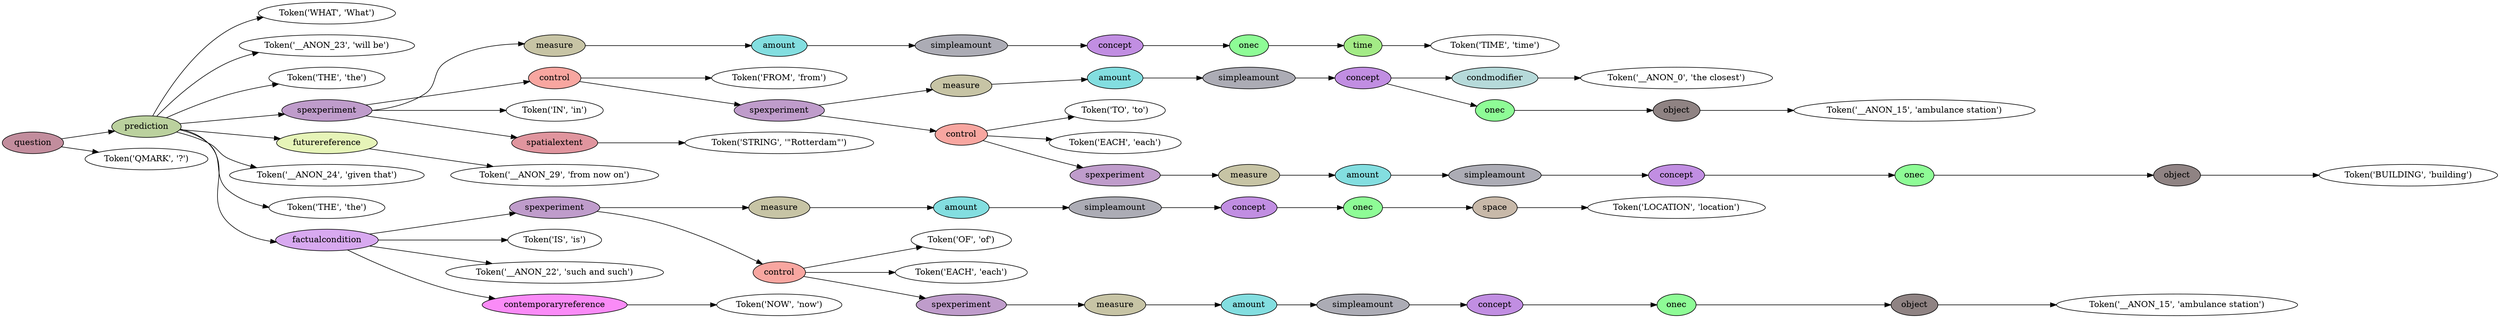 digraph G {
rankdir=LR;
0 [label="Token('WHAT', 'What')"];
1 [label="Token('__ANON_23', 'will be')"];
2 [label="Token('THE', 'the')"];
3 [label="Token('TIME', 'time')"];
4 [fillcolor="#a3eb86", label=time, style=filled];
4 -> 3;
5 [fillcolor="#8efc96", label=onec, style=filled];
5 -> 4;
6 [fillcolor="#c18ee2", label=concept, style=filled];
6 -> 5;
7 [fillcolor="#acacb5", label=simpleamount, style=filled];
7 -> 6;
8 [fillcolor="#83dee0", label=amount, style=filled];
8 -> 7;
9 [fillcolor="#c7c4a5", label=measure, style=filled];
9 -> 8;
10 [label="Token('FROM', 'from')"];
11 [label="Token('__ANON_0', 'the closest')"];
12 [fillcolor="#b6dada", label=condmodifier, style=filled];
12 -> 11;
13 [label="Token('__ANON_15', 'ambulance station')"];
14 [fillcolor="#8f8383", label=object, style=filled];
14 -> 13;
15 [fillcolor="#8efc96", label=onec, style=filled];
15 -> 14;
16 [fillcolor="#c18ee2", label=concept, style=filled];
16 -> 12;
16 -> 15;
17 [fillcolor="#acacb5", label=simpleamount, style=filled];
17 -> 16;
18 [fillcolor="#83dee0", label=amount, style=filled];
18 -> 17;
19 [fillcolor="#c7c4a5", label=measure, style=filled];
19 -> 18;
20 [label="Token('TO', 'to')"];
21 [label="Token('EACH', 'each')"];
22 [label="Token('BUILDING', 'building')"];
23 [fillcolor="#8f8383", label=object, style=filled];
23 -> 22;
24 [fillcolor="#8efc96", label=onec, style=filled];
24 -> 23;
25 [fillcolor="#c18ee2", label=concept, style=filled];
25 -> 24;
26 [fillcolor="#acacb5", label=simpleamount, style=filled];
26 -> 25;
27 [fillcolor="#83dee0", label=amount, style=filled];
27 -> 26;
28 [fillcolor="#c7c4a5", label=measure, style=filled];
28 -> 27;
29 [fillcolor="#bf9ccb", label=spexperiment, style=filled];
29 -> 28;
30 [fillcolor="#f8a6a0", label=control, style=filled];
30 -> 20;
30 -> 21;
30 -> 29;
31 [fillcolor="#bf9ccb", label=spexperiment, style=filled];
31 -> 19;
31 -> 30;
32 [fillcolor="#f8a6a0", label=control, style=filled];
32 -> 10;
32 -> 31;
33 [label="Token('IN', 'in')"];
34 [label="Token('STRING', '\"Rotterdam\"')"];
35 [fillcolor="#e0959e", label=spatialextent, style=filled];
35 -> 34;
36 [fillcolor="#bf9ccb", label=spexperiment, style=filled];
36 -> 9;
36 -> 32;
36 -> 33;
36 -> 35;
37 [label="Token('__ANON_29', 'from now on')"];
38 [fillcolor="#e6f4b8", label=futurereference, style=filled];
38 -> 37;
39 [label="Token('__ANON_24', 'given that')"];
40 [label="Token('THE', 'the')"];
41 [label="Token('LOCATION', 'location')"];
42 [fillcolor="#c8b9a9", label=space, style=filled];
42 -> 41;
43 [fillcolor="#8efc96", label=onec, style=filled];
43 -> 42;
44 [fillcolor="#c18ee2", label=concept, style=filled];
44 -> 43;
45 [fillcolor="#acacb5", label=simpleamount, style=filled];
45 -> 44;
46 [fillcolor="#83dee0", label=amount, style=filled];
46 -> 45;
47 [fillcolor="#c7c4a5", label=measure, style=filled];
47 -> 46;
48 [label="Token('OF', 'of')"];
49 [label="Token('EACH', 'each')"];
50 [label="Token('__ANON_15', 'ambulance station')"];
51 [fillcolor="#8f8383", label=object, style=filled];
51 -> 50;
52 [fillcolor="#8efc96", label=onec, style=filled];
52 -> 51;
53 [fillcolor="#c18ee2", label=concept, style=filled];
53 -> 52;
54 [fillcolor="#acacb5", label=simpleamount, style=filled];
54 -> 53;
55 [fillcolor="#83dee0", label=amount, style=filled];
55 -> 54;
56 [fillcolor="#c7c4a5", label=measure, style=filled];
56 -> 55;
57 [fillcolor="#bf9ccb", label=spexperiment, style=filled];
57 -> 56;
58 [fillcolor="#f8a6a0", label=control, style=filled];
58 -> 48;
58 -> 49;
58 -> 57;
59 [fillcolor="#bf9ccb", label=spexperiment, style=filled];
59 -> 47;
59 -> 58;
60 [label="Token('IS', 'is')"];
61 [label="Token('__ANON_22', 'such and such')"];
62 [label="Token('NOW', 'now')"];
63 [fillcolor="#fa8bf7", label=contemporaryreference, style=filled];
63 -> 62;
64 [fillcolor="#d8a9f0", label=factualcondition, style=filled];
64 -> 59;
64 -> 60;
64 -> 61;
64 -> 63;
65 [fillcolor="#bbd19e", label=prediction, style=filled];
65 -> 0;
65 -> 1;
65 -> 2;
65 -> 36;
65 -> 38;
65 -> 39;
65 -> 40;
65 -> 64;
66 [label="Token('QMARK', '?')"];
67 [fillcolor="#c28d9d", label=question, style=filled];
67 -> 65;
67 -> 66;
}
